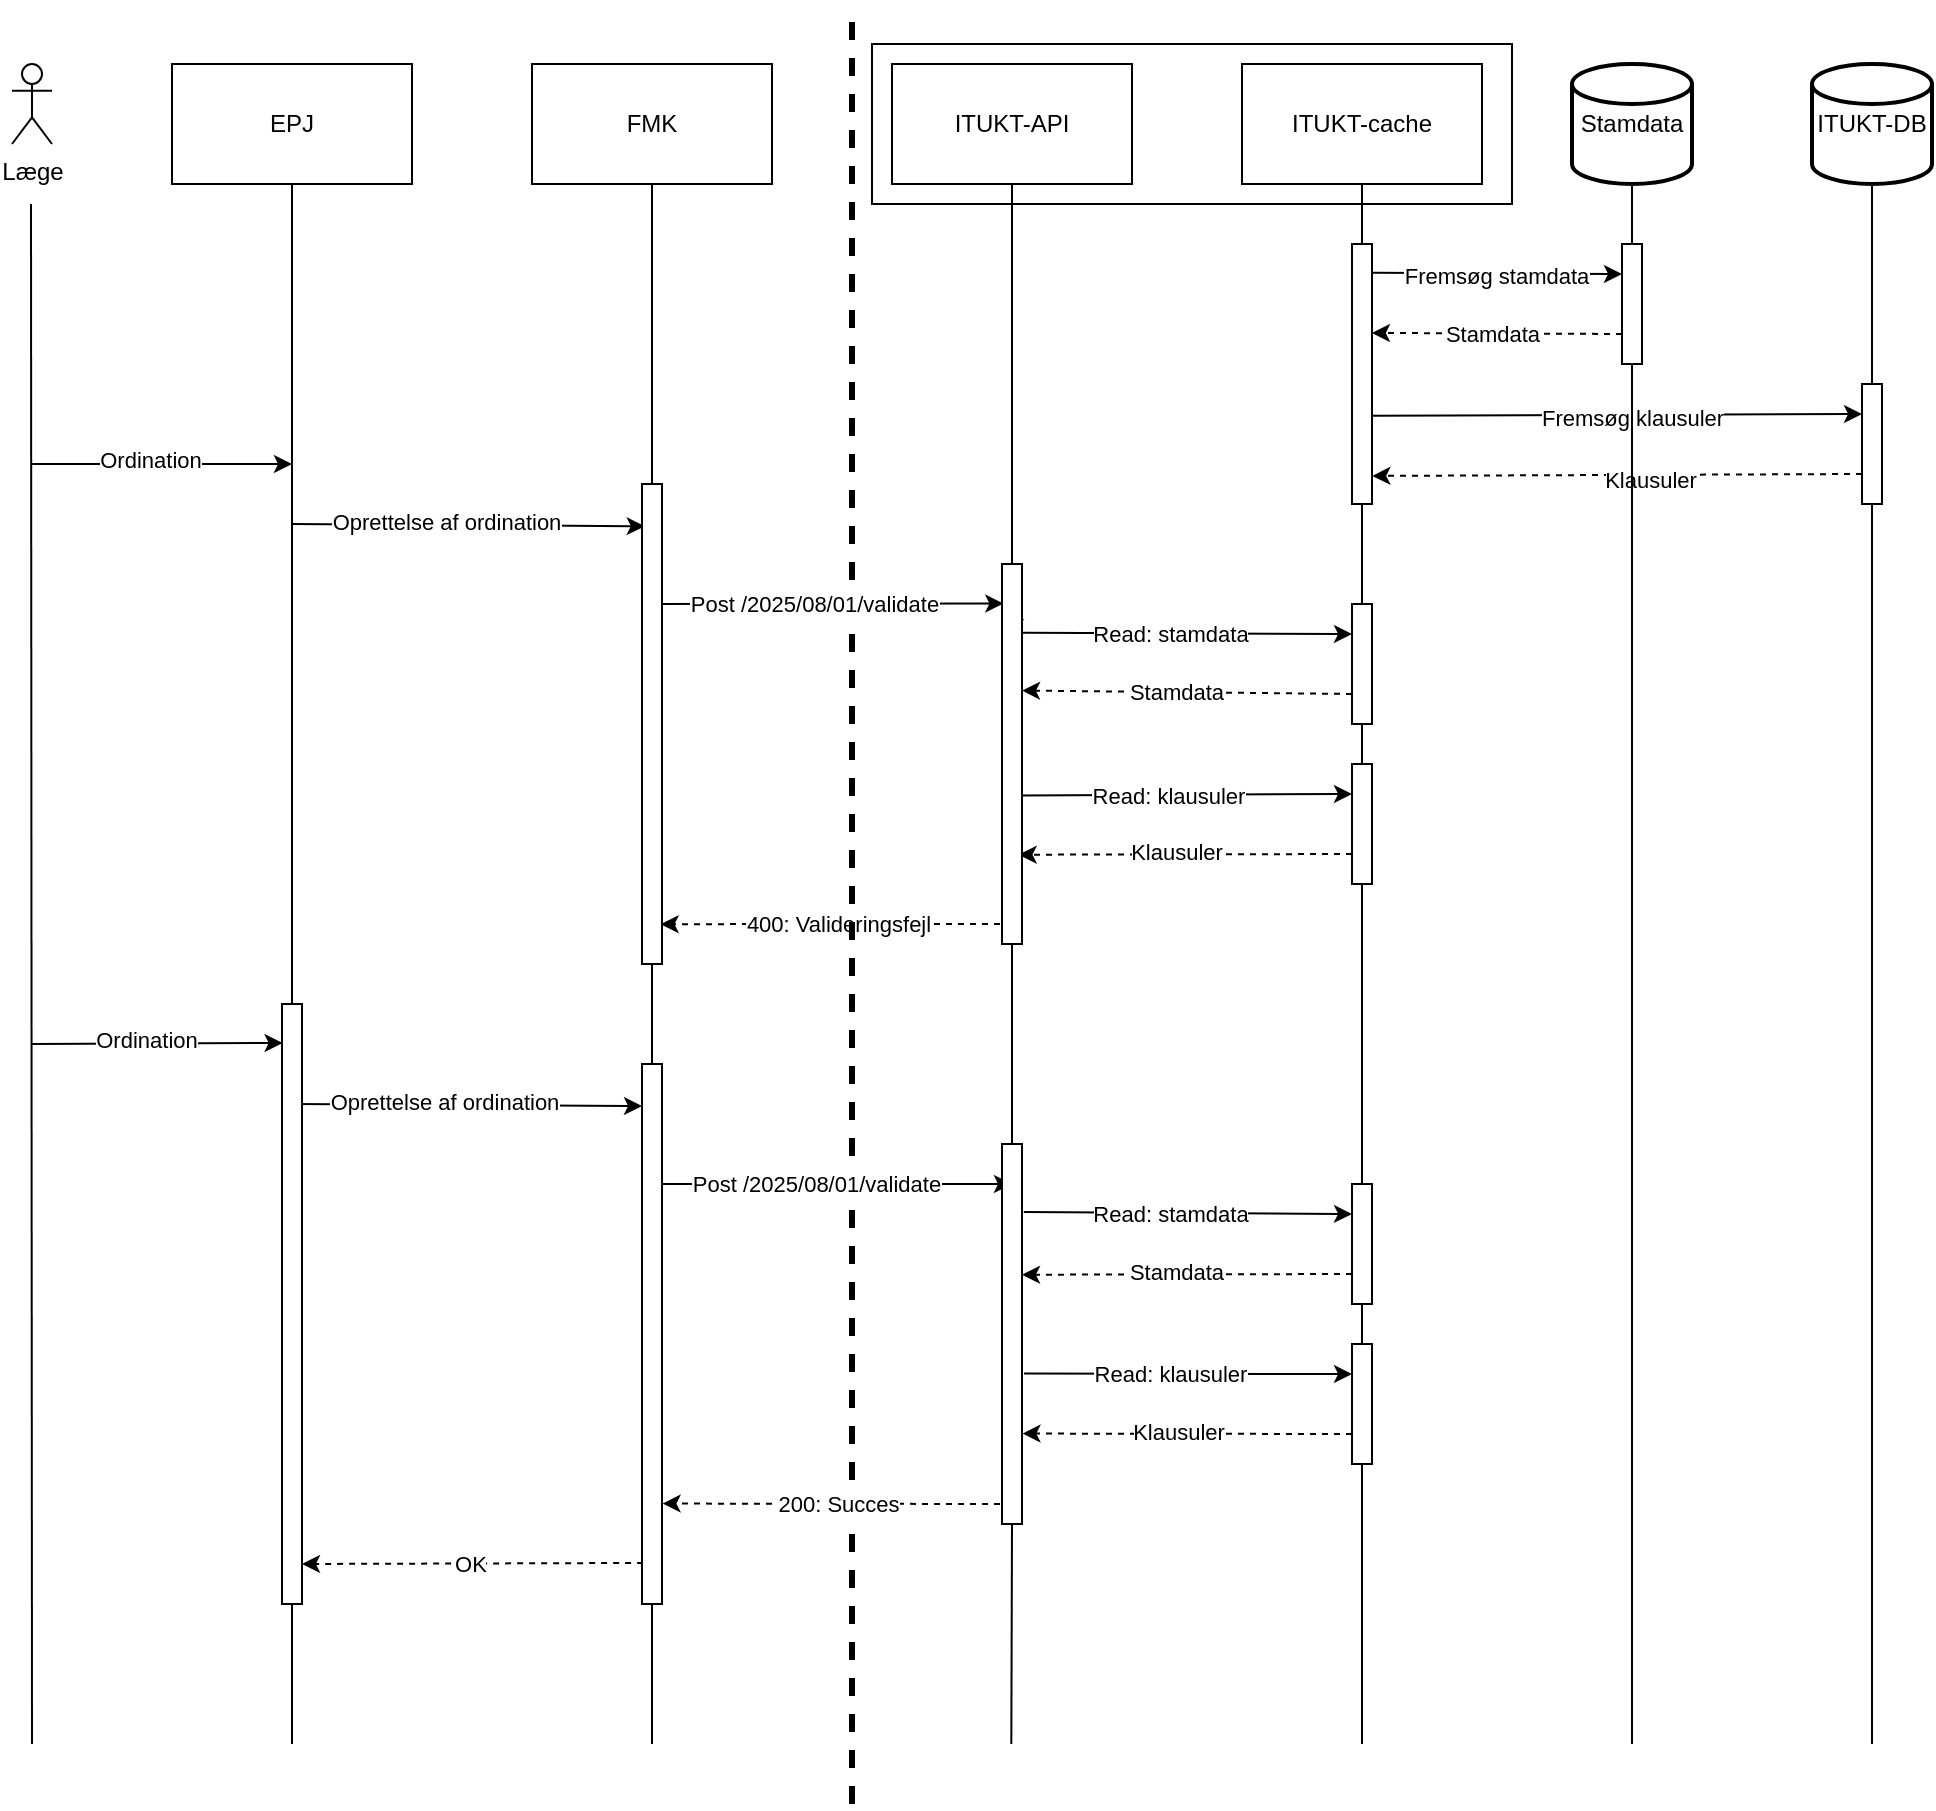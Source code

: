 <mxfile version="28.0.6">
  <diagram name="Page-1" id="slK6UrTODrSomQGftDzX">
    <mxGraphModel dx="1106" dy="1203" grid="1" gridSize="10" guides="1" tooltips="1" connect="1" arrows="1" fold="1" page="1" pageScale="1" pageWidth="850" pageHeight="1100" math="0" shadow="0">
      <root>
        <mxCell id="0" />
        <mxCell id="1" parent="0" />
        <mxCell id="Q6Dn07IOKBV6iHUPWCAA-1" value="" style="rounded=0;whiteSpace=wrap;html=1;" vertex="1" parent="1">
          <mxGeometry x="470" y="60" width="320" height="80" as="geometry" />
        </mxCell>
        <mxCell id="Q6Dn07IOKBV6iHUPWCAA-2" value="FMK" style="rounded=0;whiteSpace=wrap;html=1;" vertex="1" parent="1">
          <mxGeometry x="300" y="70" width="120" height="60" as="geometry" />
        </mxCell>
        <mxCell id="Q6Dn07IOKBV6iHUPWCAA-3" value="" style="endArrow=none;html=1;rounded=0;entryX=0.5;entryY=1;entryDx=0;entryDy=0;" edge="1" parent="1" source="Q6Dn07IOKBV6iHUPWCAA-68" target="Q6Dn07IOKBV6iHUPWCAA-2">
          <mxGeometry width="50" height="50" relative="1" as="geometry">
            <mxPoint x="360" y="970" as="sourcePoint" />
            <mxPoint x="540" y="490" as="targetPoint" />
          </mxGeometry>
        </mxCell>
        <mxCell id="Q6Dn07IOKBV6iHUPWCAA-4" value="ITUKT-API" style="rounded=0;whiteSpace=wrap;html=1;" vertex="1" parent="1">
          <mxGeometry x="480" y="70" width="120" height="60" as="geometry" />
        </mxCell>
        <mxCell id="Q6Dn07IOKBV6iHUPWCAA-5" value="" style="endArrow=none;html=1;rounded=0;entryX=0.5;entryY=1;entryDx=0;entryDy=0;" edge="1" parent="1" source="Q6Dn07IOKBV6iHUPWCAA-70" target="Q6Dn07IOKBV6iHUPWCAA-4">
          <mxGeometry width="50" height="50" relative="1" as="geometry">
            <mxPoint x="539.66" y="970" as="sourcePoint" />
            <mxPoint x="539.66" y="140" as="targetPoint" />
          </mxGeometry>
        </mxCell>
        <mxCell id="Q6Dn07IOKBV6iHUPWCAA-6" value="" style="endArrow=none;html=1;rounded=0;entryX=0.5;entryY=1;entryDx=0;entryDy=0;entryPerimeter=0;" edge="1" parent="1" source="Q6Dn07IOKBV6iHUPWCAA-60" target="Q6Dn07IOKBV6iHUPWCAA-7">
          <mxGeometry width="50" height="50" relative="1" as="geometry">
            <mxPoint x="850" y="970" as="sourcePoint" />
            <mxPoint x="850" y="140" as="targetPoint" />
          </mxGeometry>
        </mxCell>
        <mxCell id="Q6Dn07IOKBV6iHUPWCAA-7" value="Stamdata" style="strokeWidth=2;html=1;shape=mxgraph.flowchart.database;whiteSpace=wrap;fillColor=default;" vertex="1" parent="1">
          <mxGeometry x="820" y="70" width="60" height="60" as="geometry" />
        </mxCell>
        <mxCell id="Q6Dn07IOKBV6iHUPWCAA-8" value="" style="endArrow=none;html=1;rounded=0;entryX=0.5;entryY=1;entryDx=0;entryDy=0;entryPerimeter=0;" edge="1" parent="1" source="Q6Dn07IOKBV6iHUPWCAA-58" target="Q6Dn07IOKBV6iHUPWCAA-9">
          <mxGeometry width="50" height="50" relative="1" as="geometry">
            <mxPoint x="970" y="970" as="sourcePoint" />
            <mxPoint x="970" y="140" as="targetPoint" />
          </mxGeometry>
        </mxCell>
        <mxCell id="Q6Dn07IOKBV6iHUPWCAA-9" value="ITUKT-DB" style="strokeWidth=2;html=1;shape=mxgraph.flowchart.database;whiteSpace=wrap;fillColor=default;" vertex="1" parent="1">
          <mxGeometry x="940" y="70" width="60" height="60" as="geometry" />
        </mxCell>
        <mxCell id="Q6Dn07IOKBV6iHUPWCAA-10" value="" style="endArrow=classic;html=1;rounded=0;exitX=1;exitY=0.25;exitDx=0;exitDy=0;" edge="1" parent="1" source="Q6Dn07IOKBV6iHUPWCAA-79">
          <mxGeometry width="50" height="50" relative="1" as="geometry">
            <mxPoint x="380" y="350" as="sourcePoint" />
            <mxPoint x="540" y="340" as="targetPoint" />
          </mxGeometry>
        </mxCell>
        <mxCell id="Q6Dn07IOKBV6iHUPWCAA-11" value="" style="endArrow=classic;html=1;rounded=0;entryX=0;entryY=0.25;entryDx=0;entryDy=0;exitX=1.04;exitY=0.111;exitDx=0;exitDy=0;exitPerimeter=0;" edge="1" parent="1" source="Q6Dn07IOKBV6iHUPWCAA-81" target="Q6Dn07IOKBV6iHUPWCAA-60">
          <mxGeometry width="50" height="50" relative="1" as="geometry">
            <mxPoint x="715" y="170" as="sourcePoint" />
            <mxPoint x="850" y="170" as="targetPoint" />
          </mxGeometry>
        </mxCell>
        <mxCell id="Q6Dn07IOKBV6iHUPWCAA-12" value="Fremsøg stamdata" style="edgeLabel;html=1;align=center;verticalAlign=middle;resizable=0;points=[];" vertex="1" connectable="0" parent="Q6Dn07IOKBV6iHUPWCAA-11">
          <mxGeometry x="-0.013" y="-1" relative="1" as="geometry">
            <mxPoint as="offset" />
          </mxGeometry>
        </mxCell>
        <mxCell id="Q6Dn07IOKBV6iHUPWCAA-13" value="" style="endArrow=classic;html=1;rounded=0;entryX=0;entryY=0.25;entryDx=0;entryDy=0;exitX=0.971;exitY=0.661;exitDx=0;exitDy=0;exitPerimeter=0;" edge="1" parent="1" source="Q6Dn07IOKBV6iHUPWCAA-81" target="Q6Dn07IOKBV6iHUPWCAA-58">
          <mxGeometry width="50" height="50" relative="1" as="geometry">
            <mxPoint x="715" y="240" as="sourcePoint" />
            <mxPoint x="960" y="250" as="targetPoint" />
          </mxGeometry>
        </mxCell>
        <mxCell id="Q6Dn07IOKBV6iHUPWCAA-14" value="Fremsøg klausuler" style="edgeLabel;html=1;align=center;verticalAlign=middle;resizable=0;points=[];" vertex="1" connectable="0" parent="Q6Dn07IOKBV6iHUPWCAA-13">
          <mxGeometry x="-0.178" y="-1" relative="1" as="geometry">
            <mxPoint x="29" as="offset" />
          </mxGeometry>
        </mxCell>
        <mxCell id="Q6Dn07IOKBV6iHUPWCAA-15" value="" style="endArrow=classic;html=1;rounded=0;dashed=1;exitX=0;exitY=0.75;exitDx=0;exitDy=0;entryX=1.017;entryY=0.892;entryDx=0;entryDy=0;entryPerimeter=0;" edge="1" parent="1" source="Q6Dn07IOKBV6iHUPWCAA-58" target="Q6Dn07IOKBV6iHUPWCAA-81">
          <mxGeometry width="50" height="50" relative="1" as="geometry">
            <mxPoint x="950" y="280" as="sourcePoint" />
            <mxPoint x="715" y="270" as="targetPoint" />
          </mxGeometry>
        </mxCell>
        <mxCell id="Q6Dn07IOKBV6iHUPWCAA-16" value="Klausuler" style="edgeLabel;html=1;align=center;verticalAlign=middle;resizable=0;points=[];" vertex="1" connectable="0" parent="Q6Dn07IOKBV6iHUPWCAA-15">
          <mxGeometry x="0.059" y="2" relative="1" as="geometry">
            <mxPoint x="23" as="offset" />
          </mxGeometry>
        </mxCell>
        <mxCell id="Q6Dn07IOKBV6iHUPWCAA-17" value="" style="endArrow=classic;html=1;rounded=0;dashed=1;exitX=0;exitY=0.75;exitDx=0;exitDy=0;entryX=0.994;entryY=0.342;entryDx=0;entryDy=0;entryPerimeter=0;" edge="1" parent="1" source="Q6Dn07IOKBV6iHUPWCAA-60" target="Q6Dn07IOKBV6iHUPWCAA-81">
          <mxGeometry width="50" height="50" relative="1" as="geometry">
            <mxPoint x="830" y="210" as="sourcePoint" />
            <mxPoint x="715" y="200" as="targetPoint" />
          </mxGeometry>
        </mxCell>
        <mxCell id="Q6Dn07IOKBV6iHUPWCAA-18" value="Stamdata" style="edgeLabel;html=1;align=center;verticalAlign=middle;resizable=0;points=[];" vertex="1" connectable="0" parent="Q6Dn07IOKBV6iHUPWCAA-17">
          <mxGeometry x="0.04" y="4" relative="1" as="geometry">
            <mxPoint y="-4" as="offset" />
          </mxGeometry>
        </mxCell>
        <mxCell id="Q6Dn07IOKBV6iHUPWCAA-19" value="" style="endArrow=classic;html=1;rounded=0;dashed=1;entryX=0.933;entryY=0.917;entryDx=0;entryDy=0;entryPerimeter=0;" edge="1" parent="1" target="Q6Dn07IOKBV6iHUPWCAA-68">
          <mxGeometry width="50" height="50" relative="1" as="geometry">
            <mxPoint x="540" y="500" as="sourcePoint" />
            <mxPoint x="400" y="490" as="targetPoint" />
          </mxGeometry>
        </mxCell>
        <mxCell id="Q6Dn07IOKBV6iHUPWCAA-20" value="400: Valideringsfejl" style="edgeLabel;html=1;align=center;verticalAlign=middle;resizable=0;points=[];" vertex="1" connectable="0" parent="Q6Dn07IOKBV6iHUPWCAA-19">
          <mxGeometry x="0.133" relative="1" as="geometry">
            <mxPoint x="12" as="offset" />
          </mxGeometry>
        </mxCell>
        <mxCell id="Q6Dn07IOKBV6iHUPWCAA-21" value="" style="endArrow=none;html=1;rounded=0;entryX=0.5;entryY=1;entryDx=0;entryDy=0;" edge="1" parent="1">
          <mxGeometry width="50" height="50" relative="1" as="geometry">
            <mxPoint x="50" y="910" as="sourcePoint" />
            <mxPoint x="49.5" y="140" as="targetPoint" />
          </mxGeometry>
        </mxCell>
        <mxCell id="Q6Dn07IOKBV6iHUPWCAA-22" value="" style="endArrow=classic;html=1;rounded=0;entryX=0.138;entryY=0.088;entryDx=0;entryDy=0;entryPerimeter=0;" edge="1" parent="1" target="Q6Dn07IOKBV6iHUPWCAA-68">
          <mxGeometry width="50" height="50" relative="1" as="geometry">
            <mxPoint x="180" y="300" as="sourcePoint" />
            <mxPoint x="320" y="310" as="targetPoint" />
          </mxGeometry>
        </mxCell>
        <mxCell id="Q6Dn07IOKBV6iHUPWCAA-23" value="Oprettelse af ordination" style="edgeLabel;html=1;align=center;verticalAlign=middle;resizable=0;points=[];" vertex="1" connectable="0" parent="Q6Dn07IOKBV6iHUPWCAA-22">
          <mxGeometry x="-0.133" y="2" relative="1" as="geometry">
            <mxPoint as="offset" />
          </mxGeometry>
        </mxCell>
        <mxCell id="Q6Dn07IOKBV6iHUPWCAA-24" value="EPJ" style="rounded=0;whiteSpace=wrap;html=1;" vertex="1" parent="1">
          <mxGeometry x="120" y="70" width="120" height="60" as="geometry" />
        </mxCell>
        <mxCell id="Q6Dn07IOKBV6iHUPWCAA-25" value="" style="endArrow=none;html=1;rounded=0;entryX=0.5;entryY=1;entryDx=0;entryDy=0;" edge="1" parent="1" source="Q6Dn07IOKBV6iHUPWCAA-74" target="Q6Dn07IOKBV6iHUPWCAA-24">
          <mxGeometry width="50" height="50" relative="1" as="geometry">
            <mxPoint x="180" y="970" as="sourcePoint" />
            <mxPoint x="360" y="490" as="targetPoint" />
          </mxGeometry>
        </mxCell>
        <mxCell id="Q6Dn07IOKBV6iHUPWCAA-26" value="" style="endArrow=classic;html=1;rounded=0;" edge="1" parent="1">
          <mxGeometry width="50" height="50" relative="1" as="geometry">
            <mxPoint x="50" y="270" as="sourcePoint" />
            <mxPoint x="180" y="270" as="targetPoint" />
          </mxGeometry>
        </mxCell>
        <mxCell id="Q6Dn07IOKBV6iHUPWCAA-27" value="Ordination" style="edgeLabel;html=1;align=center;verticalAlign=middle;resizable=0;points=[];" vertex="1" connectable="0" parent="Q6Dn07IOKBV6iHUPWCAA-26">
          <mxGeometry x="-0.092" y="2" relative="1" as="geometry">
            <mxPoint as="offset" />
          </mxGeometry>
        </mxCell>
        <mxCell id="Q6Dn07IOKBV6iHUPWCAA-28" value="" style="endArrow=classic;html=1;rounded=0;dashed=1;exitX=0.057;exitY=0.924;exitDx=0;exitDy=0;exitPerimeter=0;" edge="1" parent="1" source="Q6Dn07IOKBV6iHUPWCAA-72">
          <mxGeometry width="50" height="50" relative="1" as="geometry">
            <mxPoint x="310" y="800" as="sourcePoint" />
            <mxPoint x="185" y="820" as="targetPoint" />
          </mxGeometry>
        </mxCell>
        <mxCell id="Q6Dn07IOKBV6iHUPWCAA-29" value="OK" style="edgeLabel;html=1;align=center;verticalAlign=middle;resizable=0;points=[];" vertex="1" connectable="0" parent="Q6Dn07IOKBV6iHUPWCAA-28">
          <mxGeometry x="0.022" y="-1" relative="1" as="geometry">
            <mxPoint y="1" as="offset" />
          </mxGeometry>
        </mxCell>
        <mxCell id="Q6Dn07IOKBV6iHUPWCAA-30" value="ITUKT-cache" style="rounded=0;whiteSpace=wrap;html=1;" vertex="1" parent="1">
          <mxGeometry x="655" y="70" width="120" height="60" as="geometry" />
        </mxCell>
        <mxCell id="Q6Dn07IOKBV6iHUPWCAA-31" value="" style="endArrow=none;html=1;rounded=0;entryX=0.5;entryY=1;entryDx=0;entryDy=0;" edge="1" parent="1" source="Q6Dn07IOKBV6iHUPWCAA-81" target="Q6Dn07IOKBV6iHUPWCAA-30">
          <mxGeometry width="50" height="50" relative="1" as="geometry">
            <mxPoint x="715" y="970" as="sourcePoint" />
            <mxPoint x="715" y="140" as="targetPoint" />
          </mxGeometry>
        </mxCell>
        <mxCell id="Q6Dn07IOKBV6iHUPWCAA-32" value="" style="endArrow=classic;html=1;rounded=0;entryX=0;entryY=0.25;entryDx=0;entryDy=0;exitX=1.033;exitY=0.181;exitDx=0;exitDy=0;exitPerimeter=0;" edge="1" parent="1" source="Q6Dn07IOKBV6iHUPWCAA-79" target="Q6Dn07IOKBV6iHUPWCAA-62">
          <mxGeometry width="50" height="50" relative="1" as="geometry">
            <mxPoint x="540" y="360" as="sourcePoint" />
            <mxPoint x="680" y="360" as="targetPoint" />
          </mxGeometry>
        </mxCell>
        <mxCell id="Q6Dn07IOKBV6iHUPWCAA-33" value="Read: stamdata" style="edgeLabel;html=1;align=center;verticalAlign=middle;resizable=0;points=[];" vertex="1" connectable="0" parent="Q6Dn07IOKBV6iHUPWCAA-32">
          <mxGeometry x="-0.111" y="4" relative="1" as="geometry">
            <mxPoint y="4" as="offset" />
          </mxGeometry>
        </mxCell>
        <mxCell id="Q6Dn07IOKBV6iHUPWCAA-34" value="" style="endArrow=classic;html=1;rounded=0;entryX=0;entryY=0.25;entryDx=0;entryDy=0;exitX=0.933;exitY=0.609;exitDx=0;exitDy=0;exitPerimeter=0;" edge="1" parent="1" source="Q6Dn07IOKBV6iHUPWCAA-79" target="Q6Dn07IOKBV6iHUPWCAA-76">
          <mxGeometry width="50" height="50" relative="1" as="geometry">
            <mxPoint x="540" y="440" as="sourcePoint" />
            <mxPoint x="680" y="430" as="targetPoint" />
          </mxGeometry>
        </mxCell>
        <mxCell id="Q6Dn07IOKBV6iHUPWCAA-35" value="Read: klausuler" style="edgeLabel;html=1;align=center;verticalAlign=middle;resizable=0;points=[];" vertex="1" connectable="0" parent="Q6Dn07IOKBV6iHUPWCAA-34">
          <mxGeometry x="-0.111" y="4" relative="1" as="geometry">
            <mxPoint y="4" as="offset" />
          </mxGeometry>
        </mxCell>
        <mxCell id="Q6Dn07IOKBV6iHUPWCAA-36" value="" style="endArrow=classic;html=1;rounded=0;dashed=1;exitX=0;exitY=0.75;exitDx=0;exitDy=0;entryX=0.833;entryY=0.765;entryDx=0;entryDy=0;entryPerimeter=0;" edge="1" parent="1" source="Q6Dn07IOKBV6iHUPWCAA-76" target="Q6Dn07IOKBV6iHUPWCAA-79">
          <mxGeometry width="50" height="50" relative="1" as="geometry">
            <mxPoint x="660" y="490" as="sourcePoint" />
            <mxPoint x="540" y="470" as="targetPoint" />
          </mxGeometry>
        </mxCell>
        <mxCell id="Q6Dn07IOKBV6iHUPWCAA-37" value="Klausuler" style="edgeLabel;html=1;align=center;verticalAlign=middle;resizable=0;points=[];" vertex="1" connectable="0" parent="Q6Dn07IOKBV6iHUPWCAA-36">
          <mxGeometry x="-0.178" y="-1" relative="1" as="geometry">
            <mxPoint x="-20" as="offset" />
          </mxGeometry>
        </mxCell>
        <mxCell id="Q6Dn07IOKBV6iHUPWCAA-38" value="" style="endArrow=classic;html=1;rounded=0;dashed=1;exitX=0;exitY=0.75;exitDx=0;exitDy=0;entryX=1;entryY=0.333;entryDx=0;entryDy=0;entryPerimeter=0;" edge="1" parent="1" source="Q6Dn07IOKBV6iHUPWCAA-62" target="Q6Dn07IOKBV6iHUPWCAA-79">
          <mxGeometry width="50" height="50" relative="1" as="geometry">
            <mxPoint x="660" y="400" as="sourcePoint" />
            <mxPoint x="540" y="380" as="targetPoint" />
          </mxGeometry>
        </mxCell>
        <mxCell id="Q6Dn07IOKBV6iHUPWCAA-39" value="Stamdata" style="edgeLabel;html=1;align=center;verticalAlign=middle;resizable=0;points=[];" vertex="1" connectable="0" parent="Q6Dn07IOKBV6iHUPWCAA-38">
          <mxGeometry x="-0.178" y="-1" relative="1" as="geometry">
            <mxPoint x="-20" as="offset" />
          </mxGeometry>
        </mxCell>
        <mxCell id="Q6Dn07IOKBV6iHUPWCAA-40" value="" style="endArrow=none;dashed=1;html=1;strokeWidth=3;rounded=0;" edge="1" parent="1">
          <mxGeometry width="50" height="50" relative="1" as="geometry">
            <mxPoint x="460" y="940" as="sourcePoint" />
            <mxPoint x="460" y="40" as="targetPoint" />
          </mxGeometry>
        </mxCell>
        <mxCell id="Q6Dn07IOKBV6iHUPWCAA-41" value="" style="endArrow=classic;html=1;rounded=0;exitX=0.914;exitY=0.222;exitDx=0;exitDy=0;exitPerimeter=0;" edge="1" parent="1" source="Q6Dn07IOKBV6iHUPWCAA-72">
          <mxGeometry width="50" height="50" relative="1" as="geometry">
            <mxPoint x="390" y="660" as="sourcePoint" />
            <mxPoint x="540" y="630" as="targetPoint" />
          </mxGeometry>
        </mxCell>
        <mxCell id="Q6Dn07IOKBV6iHUPWCAA-42" value="Post /2025/08/01/validate" style="edgeLabel;html=1;align=center;verticalAlign=middle;resizable=0;points=[];" vertex="1" connectable="0" parent="Q6Dn07IOKBV6iHUPWCAA-41">
          <mxGeometry x="-0.111" y="4" relative="1" as="geometry">
            <mxPoint y="4" as="offset" />
          </mxGeometry>
        </mxCell>
        <mxCell id="Q6Dn07IOKBV6iHUPWCAA-43" value="" style="endArrow=classic;html=1;rounded=0;entryX=0;entryY=0.078;entryDx=0;entryDy=0;entryPerimeter=0;" edge="1" parent="1" target="Q6Dn07IOKBV6iHUPWCAA-72">
          <mxGeometry width="50" height="50" relative="1" as="geometry">
            <mxPoint x="180" y="590" as="sourcePoint" />
            <mxPoint x="320" y="620" as="targetPoint" />
          </mxGeometry>
        </mxCell>
        <mxCell id="Q6Dn07IOKBV6iHUPWCAA-44" value="Oprettelse af ordination" style="edgeLabel;html=1;align=center;verticalAlign=middle;resizable=0;points=[];" vertex="1" connectable="0" parent="Q6Dn07IOKBV6iHUPWCAA-43">
          <mxGeometry x="-0.133" y="2" relative="1" as="geometry">
            <mxPoint as="offset" />
          </mxGeometry>
        </mxCell>
        <mxCell id="Q6Dn07IOKBV6iHUPWCAA-45" value="" style="endArrow=classic;html=1;rounded=0;entryX=0.031;entryY=0.065;entryDx=0;entryDy=0;entryPerimeter=0;" edge="1" parent="1" target="Q6Dn07IOKBV6iHUPWCAA-74">
          <mxGeometry width="50" height="50" relative="1" as="geometry">
            <mxPoint x="50" y="560" as="sourcePoint" />
            <mxPoint x="150" y="590" as="targetPoint" />
          </mxGeometry>
        </mxCell>
        <mxCell id="Q6Dn07IOKBV6iHUPWCAA-46" value="Ordination" style="edgeLabel;html=1;align=center;verticalAlign=middle;resizable=0;points=[];" vertex="1" connectable="0" parent="Q6Dn07IOKBV6iHUPWCAA-45">
          <mxGeometry x="-0.092" y="2" relative="1" as="geometry">
            <mxPoint as="offset" />
          </mxGeometry>
        </mxCell>
        <mxCell id="Q6Dn07IOKBV6iHUPWCAA-47" value="" style="endArrow=classic;html=1;rounded=0;entryX=0;entryY=0.25;entryDx=0;entryDy=0;exitX=1.088;exitY=0.179;exitDx=0;exitDy=0;exitPerimeter=0;" edge="1" parent="1" source="Q6Dn07IOKBV6iHUPWCAA-70" target="Q6Dn07IOKBV6iHUPWCAA-64">
          <mxGeometry width="50" height="50" relative="1" as="geometry">
            <mxPoint x="715.88" y="639.01" as="sourcePoint" />
            <mxPoint x="565.88" y="639.01" as="targetPoint" />
          </mxGeometry>
        </mxCell>
        <mxCell id="Q6Dn07IOKBV6iHUPWCAA-48" value="Read: stamdata" style="edgeLabel;html=1;align=center;verticalAlign=middle;resizable=0;points=[];" vertex="1" connectable="0" parent="Q6Dn07IOKBV6iHUPWCAA-47">
          <mxGeometry x="-0.111" y="4" relative="1" as="geometry">
            <mxPoint y="4" as="offset" />
          </mxGeometry>
        </mxCell>
        <mxCell id="Q6Dn07IOKBV6iHUPWCAA-49" value="" style="endArrow=classic;html=1;rounded=0;entryX=0;entryY=0.25;entryDx=0;entryDy=0;exitX=1.103;exitY=0.604;exitDx=0;exitDy=0;exitPerimeter=0;" edge="1" parent="1" source="Q6Dn07IOKBV6iHUPWCAA-70" target="Q6Dn07IOKBV6iHUPWCAA-66">
          <mxGeometry width="50" height="50" relative="1" as="geometry">
            <mxPoint x="716.03" y="720.353" as="sourcePoint" />
            <mxPoint x="576.03" y="730.353" as="targetPoint" />
          </mxGeometry>
        </mxCell>
        <mxCell id="Q6Dn07IOKBV6iHUPWCAA-50" value="Read: klausuler" style="edgeLabel;html=1;align=center;verticalAlign=middle;resizable=0;points=[];" vertex="1" connectable="0" parent="Q6Dn07IOKBV6iHUPWCAA-49">
          <mxGeometry x="-0.111" y="4" relative="1" as="geometry">
            <mxPoint y="4" as="offset" />
          </mxGeometry>
        </mxCell>
        <mxCell id="Q6Dn07IOKBV6iHUPWCAA-51" value="" style="endArrow=classic;html=1;rounded=0;dashed=1;exitX=0;exitY=0.75;exitDx=0;exitDy=0;entryX=1.023;entryY=0.762;entryDx=0;entryDy=0;entryPerimeter=0;" edge="1" parent="1" source="Q6Dn07IOKBV6iHUPWCAA-66" target="Q6Dn07IOKBV6iHUPWCAA-70">
          <mxGeometry width="50" height="50" relative="1" as="geometry">
            <mxPoint x="595.23" y="760.393" as="sourcePoint" />
            <mxPoint x="685.23" y="740.393" as="targetPoint" />
          </mxGeometry>
        </mxCell>
        <mxCell id="Q6Dn07IOKBV6iHUPWCAA-52" value="Klausuler" style="edgeLabel;html=1;align=center;verticalAlign=middle;resizable=0;points=[];" vertex="1" connectable="0" parent="Q6Dn07IOKBV6iHUPWCAA-51">
          <mxGeometry x="-0.178" y="-1" relative="1" as="geometry">
            <mxPoint x="-20" as="offset" />
          </mxGeometry>
        </mxCell>
        <mxCell id="Q6Dn07IOKBV6iHUPWCAA-53" value="" style="endArrow=classic;html=1;rounded=0;dashed=1;exitX=0;exitY=0.75;exitDx=0;exitDy=0;entryX=1;entryY=0.344;entryDx=0;entryDy=0;entryPerimeter=0;" edge="1" parent="1" source="Q6Dn07IOKBV6iHUPWCAA-64" target="Q6Dn07IOKBV6iHUPWCAA-70">
          <mxGeometry width="50" height="50" relative="1" as="geometry">
            <mxPoint x="535" y="680.833" as="sourcePoint" />
            <mxPoint x="695" y="670.833" as="targetPoint" />
          </mxGeometry>
        </mxCell>
        <mxCell id="Q6Dn07IOKBV6iHUPWCAA-54" value="Stamdata" style="edgeLabel;html=1;align=center;verticalAlign=middle;resizable=0;points=[];" vertex="1" connectable="0" parent="Q6Dn07IOKBV6iHUPWCAA-53">
          <mxGeometry x="-0.178" y="-1" relative="1" as="geometry">
            <mxPoint x="-20" as="offset" />
          </mxGeometry>
        </mxCell>
        <mxCell id="Q6Dn07IOKBV6iHUPWCAA-55" value="" style="endArrow=classic;html=1;rounded=0;dashed=1;entryX=1.029;entryY=0.814;entryDx=0;entryDy=0;entryPerimeter=0;" edge="1" parent="1" target="Q6Dn07IOKBV6iHUPWCAA-72">
          <mxGeometry width="50" height="50" relative="1" as="geometry">
            <mxPoint x="540" y="790" as="sourcePoint" />
            <mxPoint x="390" y="810" as="targetPoint" />
          </mxGeometry>
        </mxCell>
        <mxCell id="Q6Dn07IOKBV6iHUPWCAA-56" value="200: Succes" style="edgeLabel;html=1;align=center;verticalAlign=middle;resizable=0;points=[];" vertex="1" connectable="0" parent="Q6Dn07IOKBV6iHUPWCAA-55">
          <mxGeometry x="0.133" relative="1" as="geometry">
            <mxPoint x="12" as="offset" />
          </mxGeometry>
        </mxCell>
        <mxCell id="Q6Dn07IOKBV6iHUPWCAA-57" value="" style="endArrow=none;html=1;rounded=0;entryX=0.5;entryY=1;entryDx=0;entryDy=0;" edge="1" parent="1" target="Q6Dn07IOKBV6iHUPWCAA-58">
          <mxGeometry width="50" height="50" relative="1" as="geometry">
            <mxPoint x="970" y="910" as="sourcePoint" />
            <mxPoint x="970" y="140" as="targetPoint" />
          </mxGeometry>
        </mxCell>
        <mxCell id="Q6Dn07IOKBV6iHUPWCAA-58" value="" style="rounded=0;whiteSpace=wrap;html=1;" vertex="1" parent="1">
          <mxGeometry x="965" y="230" width="10" height="60" as="geometry" />
        </mxCell>
        <mxCell id="Q6Dn07IOKBV6iHUPWCAA-59" value="" style="endArrow=none;html=1;rounded=0;entryX=0.5;entryY=1;entryDx=0;entryDy=0;" edge="1" parent="1" target="Q6Dn07IOKBV6iHUPWCAA-60">
          <mxGeometry width="50" height="50" relative="1" as="geometry">
            <mxPoint x="850" y="910" as="sourcePoint" />
            <mxPoint x="850" y="140" as="targetPoint" />
          </mxGeometry>
        </mxCell>
        <mxCell id="Q6Dn07IOKBV6iHUPWCAA-60" value="" style="rounded=0;whiteSpace=wrap;html=1;" vertex="1" parent="1">
          <mxGeometry x="845" y="160" width="10" height="60" as="geometry" />
        </mxCell>
        <mxCell id="Q6Dn07IOKBV6iHUPWCAA-61" value="" style="endArrow=none;html=1;rounded=0;entryX=0.5;entryY=1;entryDx=0;entryDy=0;" edge="1" parent="1" source="Q6Dn07IOKBV6iHUPWCAA-76" target="Q6Dn07IOKBV6iHUPWCAA-62">
          <mxGeometry width="50" height="50" relative="1" as="geometry">
            <mxPoint x="715" y="940" as="sourcePoint" />
            <mxPoint x="715" y="110" as="targetPoint" />
          </mxGeometry>
        </mxCell>
        <mxCell id="Q6Dn07IOKBV6iHUPWCAA-62" value="" style="rounded=0;whiteSpace=wrap;html=1;" vertex="1" parent="1">
          <mxGeometry x="710" y="340" width="10" height="60" as="geometry" />
        </mxCell>
        <mxCell id="Q6Dn07IOKBV6iHUPWCAA-63" value="" style="endArrow=none;html=1;rounded=0;entryX=0.5;entryY=1;entryDx=0;entryDy=0;" edge="1" parent="1" source="Q6Dn07IOKBV6iHUPWCAA-66" target="Q6Dn07IOKBV6iHUPWCAA-64">
          <mxGeometry width="50" height="50" relative="1" as="geometry">
            <mxPoint x="715" y="910" as="sourcePoint" />
            <mxPoint x="715" y="370" as="targetPoint" />
          </mxGeometry>
        </mxCell>
        <mxCell id="Q6Dn07IOKBV6iHUPWCAA-64" value="" style="rounded=0;whiteSpace=wrap;html=1;" vertex="1" parent="1">
          <mxGeometry x="710" y="630" width="10" height="60" as="geometry" />
        </mxCell>
        <mxCell id="Q6Dn07IOKBV6iHUPWCAA-65" value="" style="endArrow=none;html=1;rounded=0;entryX=0.5;entryY=1;entryDx=0;entryDy=0;" edge="1" parent="1" target="Q6Dn07IOKBV6iHUPWCAA-66">
          <mxGeometry width="50" height="50" relative="1" as="geometry">
            <mxPoint x="715" y="910" as="sourcePoint" />
            <mxPoint x="715" y="690" as="targetPoint" />
          </mxGeometry>
        </mxCell>
        <mxCell id="Q6Dn07IOKBV6iHUPWCAA-66" value="" style="rounded=0;whiteSpace=wrap;html=1;" vertex="1" parent="1">
          <mxGeometry x="710" y="710" width="10" height="60" as="geometry" />
        </mxCell>
        <mxCell id="Q6Dn07IOKBV6iHUPWCAA-67" value="" style="endArrow=none;html=1;rounded=0;entryX=0.5;entryY=1;entryDx=0;entryDy=0;" edge="1" parent="1" source="Q6Dn07IOKBV6iHUPWCAA-72" target="Q6Dn07IOKBV6iHUPWCAA-68">
          <mxGeometry width="50" height="50" relative="1" as="geometry">
            <mxPoint x="360" y="970" as="sourcePoint" />
            <mxPoint x="360" y="140" as="targetPoint" />
          </mxGeometry>
        </mxCell>
        <mxCell id="Q6Dn07IOKBV6iHUPWCAA-68" value="" style="rounded=0;whiteSpace=wrap;html=1;" vertex="1" parent="1">
          <mxGeometry x="355" y="280" width="10" height="240" as="geometry" />
        </mxCell>
        <mxCell id="Q6Dn07IOKBV6iHUPWCAA-69" value="" style="endArrow=none;html=1;rounded=0;entryX=0.5;entryY=1;entryDx=0;entryDy=0;" edge="1" parent="1" target="Q6Dn07IOKBV6iHUPWCAA-70">
          <mxGeometry width="50" height="50" relative="1" as="geometry">
            <mxPoint x="539.66" y="910" as="sourcePoint" />
            <mxPoint x="539.66" y="80" as="targetPoint" />
          </mxGeometry>
        </mxCell>
        <mxCell id="Q6Dn07IOKBV6iHUPWCAA-70" value="" style="rounded=0;whiteSpace=wrap;html=1;" vertex="1" parent="1">
          <mxGeometry x="535" y="610" width="10" height="190" as="geometry" />
        </mxCell>
        <mxCell id="Q6Dn07IOKBV6iHUPWCAA-71" value="" style="endArrow=none;html=1;rounded=0;entryX=0.5;entryY=1;entryDx=0;entryDy=0;" edge="1" parent="1" target="Q6Dn07IOKBV6iHUPWCAA-72">
          <mxGeometry width="50" height="50" relative="1" as="geometry">
            <mxPoint x="360" y="910" as="sourcePoint" />
            <mxPoint x="360" y="490" as="targetPoint" />
          </mxGeometry>
        </mxCell>
        <mxCell id="Q6Dn07IOKBV6iHUPWCAA-72" value="" style="rounded=0;whiteSpace=wrap;html=1;" vertex="1" parent="1">
          <mxGeometry x="355" y="570" width="10" height="270" as="geometry" />
        </mxCell>
        <mxCell id="Q6Dn07IOKBV6iHUPWCAA-73" value="" style="endArrow=none;html=1;rounded=0;entryX=0.5;entryY=1;entryDx=0;entryDy=0;" edge="1" parent="1" target="Q6Dn07IOKBV6iHUPWCAA-74">
          <mxGeometry width="50" height="50" relative="1" as="geometry">
            <mxPoint x="180" y="910" as="sourcePoint" />
            <mxPoint x="180" y="80" as="targetPoint" />
          </mxGeometry>
        </mxCell>
        <mxCell id="Q6Dn07IOKBV6iHUPWCAA-74" value="" style="rounded=0;whiteSpace=wrap;html=1;" vertex="1" parent="1">
          <mxGeometry x="175" y="540" width="10" height="300" as="geometry" />
        </mxCell>
        <mxCell id="Q6Dn07IOKBV6iHUPWCAA-75" value="" style="endArrow=none;html=1;rounded=0;entryX=0.5;entryY=1;entryDx=0;entryDy=0;" edge="1" parent="1" source="Q6Dn07IOKBV6iHUPWCAA-64" target="Q6Dn07IOKBV6iHUPWCAA-76">
          <mxGeometry width="50" height="50" relative="1" as="geometry">
            <mxPoint x="715" y="690" as="sourcePoint" />
            <mxPoint x="715" y="430" as="targetPoint" />
          </mxGeometry>
        </mxCell>
        <mxCell id="Q6Dn07IOKBV6iHUPWCAA-76" value="" style="rounded=0;whiteSpace=wrap;html=1;" vertex="1" parent="1">
          <mxGeometry x="710" y="420" width="10" height="60" as="geometry" />
        </mxCell>
        <mxCell id="Q6Dn07IOKBV6iHUPWCAA-77" value="" style="endArrow=classic;html=1;rounded=0;exitX=1;exitY=0.25;exitDx=0;exitDy=0;entryX=0.067;entryY=0.104;entryDx=0;entryDy=0;entryPerimeter=0;" edge="1" parent="1" source="Q6Dn07IOKBV6iHUPWCAA-68" target="Q6Dn07IOKBV6iHUPWCAA-79">
          <mxGeometry width="50" height="50" relative="1" as="geometry">
            <mxPoint x="365" y="340" as="sourcePoint" />
            <mxPoint x="540" y="340" as="targetPoint" />
          </mxGeometry>
        </mxCell>
        <mxCell id="Q6Dn07IOKBV6iHUPWCAA-78" value="Post /2025/08/01/validate" style="edgeLabel;html=1;align=center;verticalAlign=middle;resizable=0;points=[];" vertex="1" connectable="0" parent="Q6Dn07IOKBV6iHUPWCAA-77">
          <mxGeometry x="-0.111" y="4" relative="1" as="geometry">
            <mxPoint y="4" as="offset" />
          </mxGeometry>
        </mxCell>
        <mxCell id="Q6Dn07IOKBV6iHUPWCAA-79" value="" style="rounded=0;whiteSpace=wrap;html=1;" vertex="1" parent="1">
          <mxGeometry x="535" y="320" width="10" height="190" as="geometry" />
        </mxCell>
        <mxCell id="Q6Dn07IOKBV6iHUPWCAA-80" value="" style="endArrow=none;html=1;rounded=0;entryX=0.5;entryY=1;entryDx=0;entryDy=0;" edge="1" parent="1" source="Q6Dn07IOKBV6iHUPWCAA-62" target="Q6Dn07IOKBV6iHUPWCAA-81">
          <mxGeometry width="50" height="50" relative="1" as="geometry">
            <mxPoint x="715" y="370" as="sourcePoint" />
            <mxPoint x="715" y="140" as="targetPoint" />
          </mxGeometry>
        </mxCell>
        <mxCell id="Q6Dn07IOKBV6iHUPWCAA-81" value="" style="rounded=0;whiteSpace=wrap;html=1;" vertex="1" parent="1">
          <mxGeometry x="710" y="160" width="10" height="130" as="geometry" />
        </mxCell>
        <mxCell id="Q6Dn07IOKBV6iHUPWCAA-82" value="Læge" style="shape=umlActor;verticalLabelPosition=bottom;verticalAlign=top;html=1;outlineConnect=0;" vertex="1" parent="1">
          <mxGeometry x="40" y="70" width="20" height="40" as="geometry" />
        </mxCell>
      </root>
    </mxGraphModel>
  </diagram>
</mxfile>
